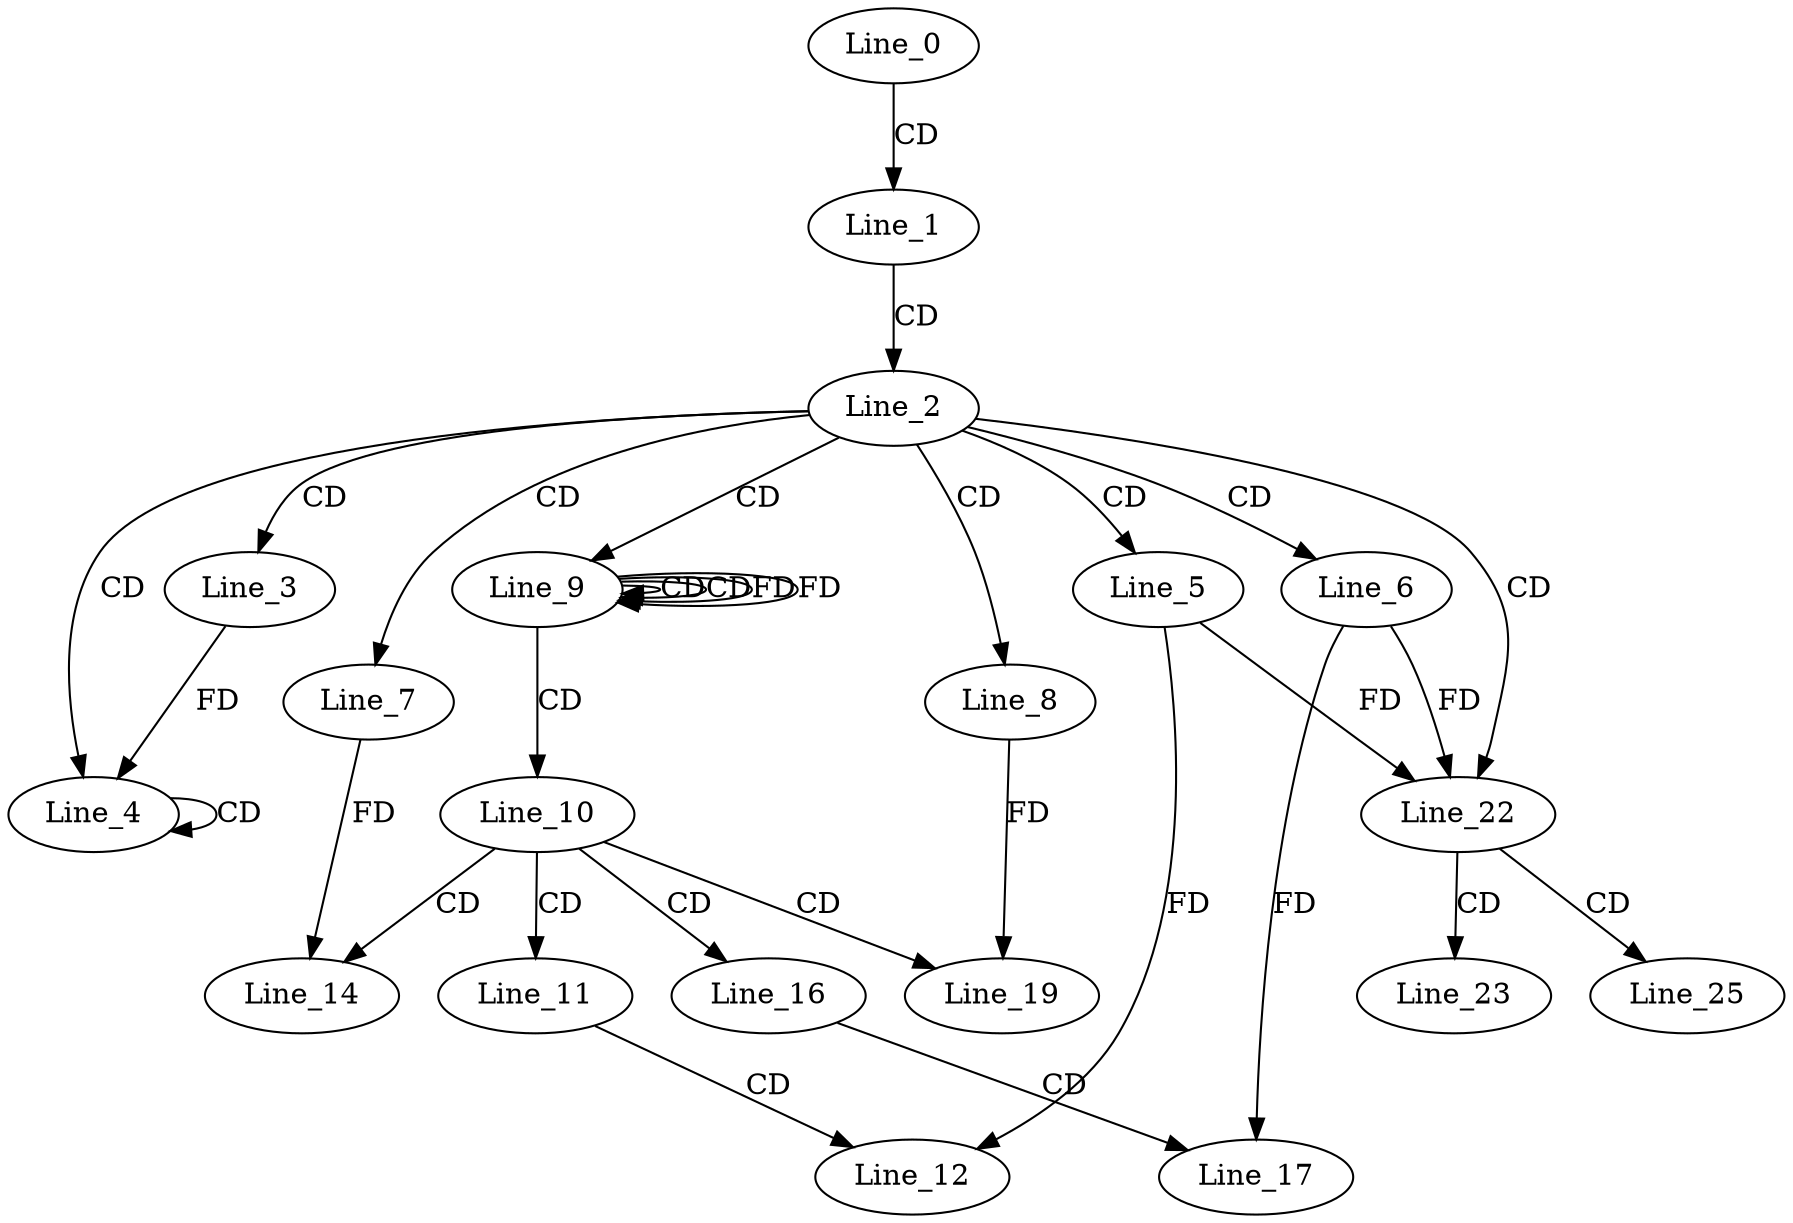 digraph G {
  Line_0;
  Line_1;
  Line_2;
  Line_3;
  Line_4;
  Line_4;
  Line_4;
  Line_5;
  Line_6;
  Line_7;
  Line_8;
  Line_9;
  Line_9;
  Line_9;
  Line_10;
  Line_11;
  Line_12;
  Line_14;
  Line_16;
  Line_17;
  Line_19;
  Line_22;
  Line_22;
  Line_22;
  Line_23;
  Line_25;
  Line_0 -> Line_1 [ label="CD" ];
  Line_1 -> Line_2 [ label="CD" ];
  Line_2 -> Line_3 [ label="CD" ];
  Line_2 -> Line_4 [ label="CD" ];
  Line_4 -> Line_4 [ label="CD" ];
  Line_3 -> Line_4 [ label="FD" ];
  Line_2 -> Line_5 [ label="CD" ];
  Line_2 -> Line_6 [ label="CD" ];
  Line_2 -> Line_7 [ label="CD" ];
  Line_2 -> Line_8 [ label="CD" ];
  Line_2 -> Line_9 [ label="CD" ];
  Line_9 -> Line_9 [ label="CD" ];
  Line_9 -> Line_9 [ label="CD" ];
  Line_9 -> Line_9 [ label="FD" ];
  Line_9 -> Line_10 [ label="CD" ];
  Line_10 -> Line_11 [ label="CD" ];
  Line_11 -> Line_12 [ label="CD" ];
  Line_5 -> Line_12 [ label="FD" ];
  Line_10 -> Line_14 [ label="CD" ];
  Line_7 -> Line_14 [ label="FD" ];
  Line_10 -> Line_16 [ label="CD" ];
  Line_16 -> Line_17 [ label="CD" ];
  Line_6 -> Line_17 [ label="FD" ];
  Line_10 -> Line_19 [ label="CD" ];
  Line_8 -> Line_19 [ label="FD" ];
  Line_2 -> Line_22 [ label="CD" ];
  Line_5 -> Line_22 [ label="FD" ];
  Line_6 -> Line_22 [ label="FD" ];
  Line_22 -> Line_23 [ label="CD" ];
  Line_22 -> Line_25 [ label="CD" ];
  Line_9 -> Line_9 [ label="FD" ];
}
